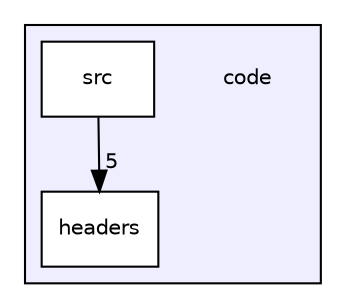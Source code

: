 digraph "code" {
  compound=true
  node [ fontsize="10", fontname="Helvetica"];
  edge [ labelfontsize="10", labelfontname="Helvetica"];
  subgraph clusterdir_050edd66366d13764f98250ef6db77f6 {
    graph [ bgcolor="#eeeeff", pencolor="black", label="" URL="dir_050edd66366d13764f98250ef6db77f6.html"];
    dir_050edd66366d13764f98250ef6db77f6 [shape=plaintext label="code"];
    dir_0738ad253578b95ec63fca032667c09c [shape=box label="headers" color="black" fillcolor="white" style="filled" URL="dir_0738ad253578b95ec63fca032667c09c.html"];
    dir_14807827589b339a04434892d1c1deae [shape=box label="src" color="black" fillcolor="white" style="filled" URL="dir_14807827589b339a04434892d1c1deae.html"];
  }
  dir_14807827589b339a04434892d1c1deae->dir_0738ad253578b95ec63fca032667c09c [headlabel="5", labeldistance=1.5 headhref="dir_000015_000014.html"];
}
